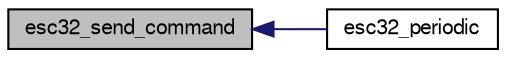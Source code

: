 digraph "esc32_send_command"
{
  edge [fontname="FreeSans",fontsize="10",labelfontname="FreeSans",labelfontsize="10"];
  node [fontname="FreeSans",fontsize="10",shape=record];
  rankdir="LR";
  Node1 [label="esc32_send_command",height=0.2,width=0.4,color="black", fillcolor="grey75", style="filled", fontcolor="black"];
  Node1 -> Node2 [dir="back",color="midnightblue",fontsize="10",style="solid",fontname="FreeSans"];
  Node2 [label="esc32_periodic",height=0.2,width=0.4,color="black", fillcolor="white", style="filled",URL="$esc32_8h.html#a0ea641180adcdfecf85874250a5606cf"];
}
